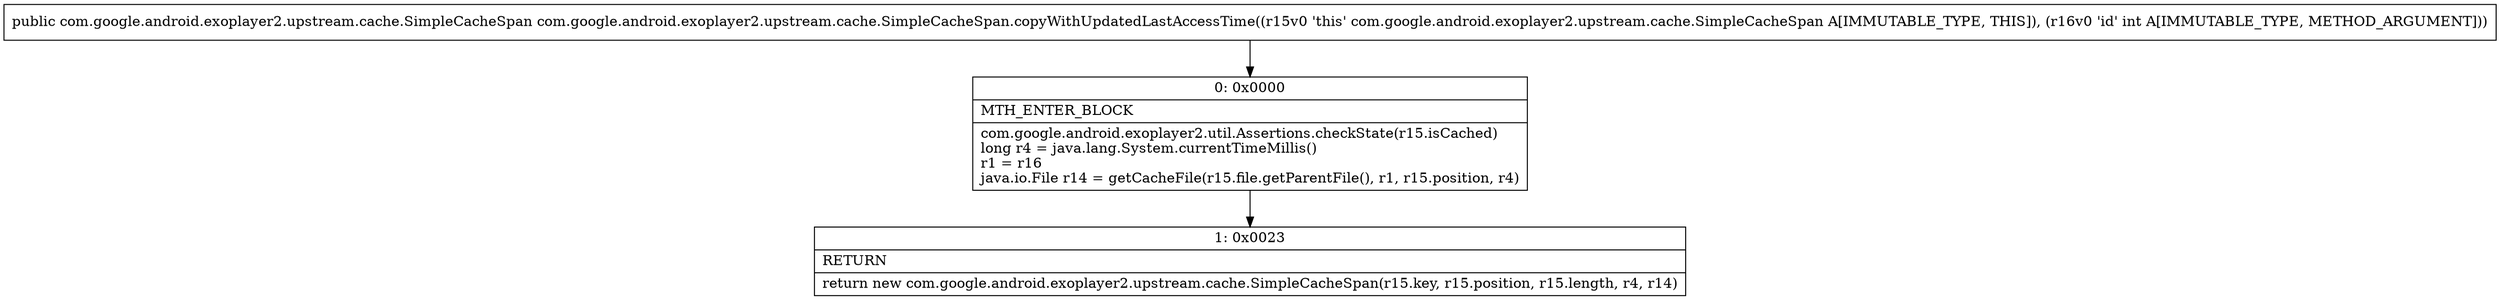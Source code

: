 digraph "CFG forcom.google.android.exoplayer2.upstream.cache.SimpleCacheSpan.copyWithUpdatedLastAccessTime(I)Lcom\/google\/android\/exoplayer2\/upstream\/cache\/SimpleCacheSpan;" {
Node_0 [shape=record,label="{0\:\ 0x0000|MTH_ENTER_BLOCK\l|com.google.android.exoplayer2.util.Assertions.checkState(r15.isCached)\llong r4 = java.lang.System.currentTimeMillis()\lr1 = r16\ljava.io.File r14 = getCacheFile(r15.file.getParentFile(), r1, r15.position, r4)\l}"];
Node_1 [shape=record,label="{1\:\ 0x0023|RETURN\l|return new com.google.android.exoplayer2.upstream.cache.SimpleCacheSpan(r15.key, r15.position, r15.length, r4, r14)\l}"];
MethodNode[shape=record,label="{public com.google.android.exoplayer2.upstream.cache.SimpleCacheSpan com.google.android.exoplayer2.upstream.cache.SimpleCacheSpan.copyWithUpdatedLastAccessTime((r15v0 'this' com.google.android.exoplayer2.upstream.cache.SimpleCacheSpan A[IMMUTABLE_TYPE, THIS]), (r16v0 'id' int A[IMMUTABLE_TYPE, METHOD_ARGUMENT])) }"];
MethodNode -> Node_0;
Node_0 -> Node_1;
}

